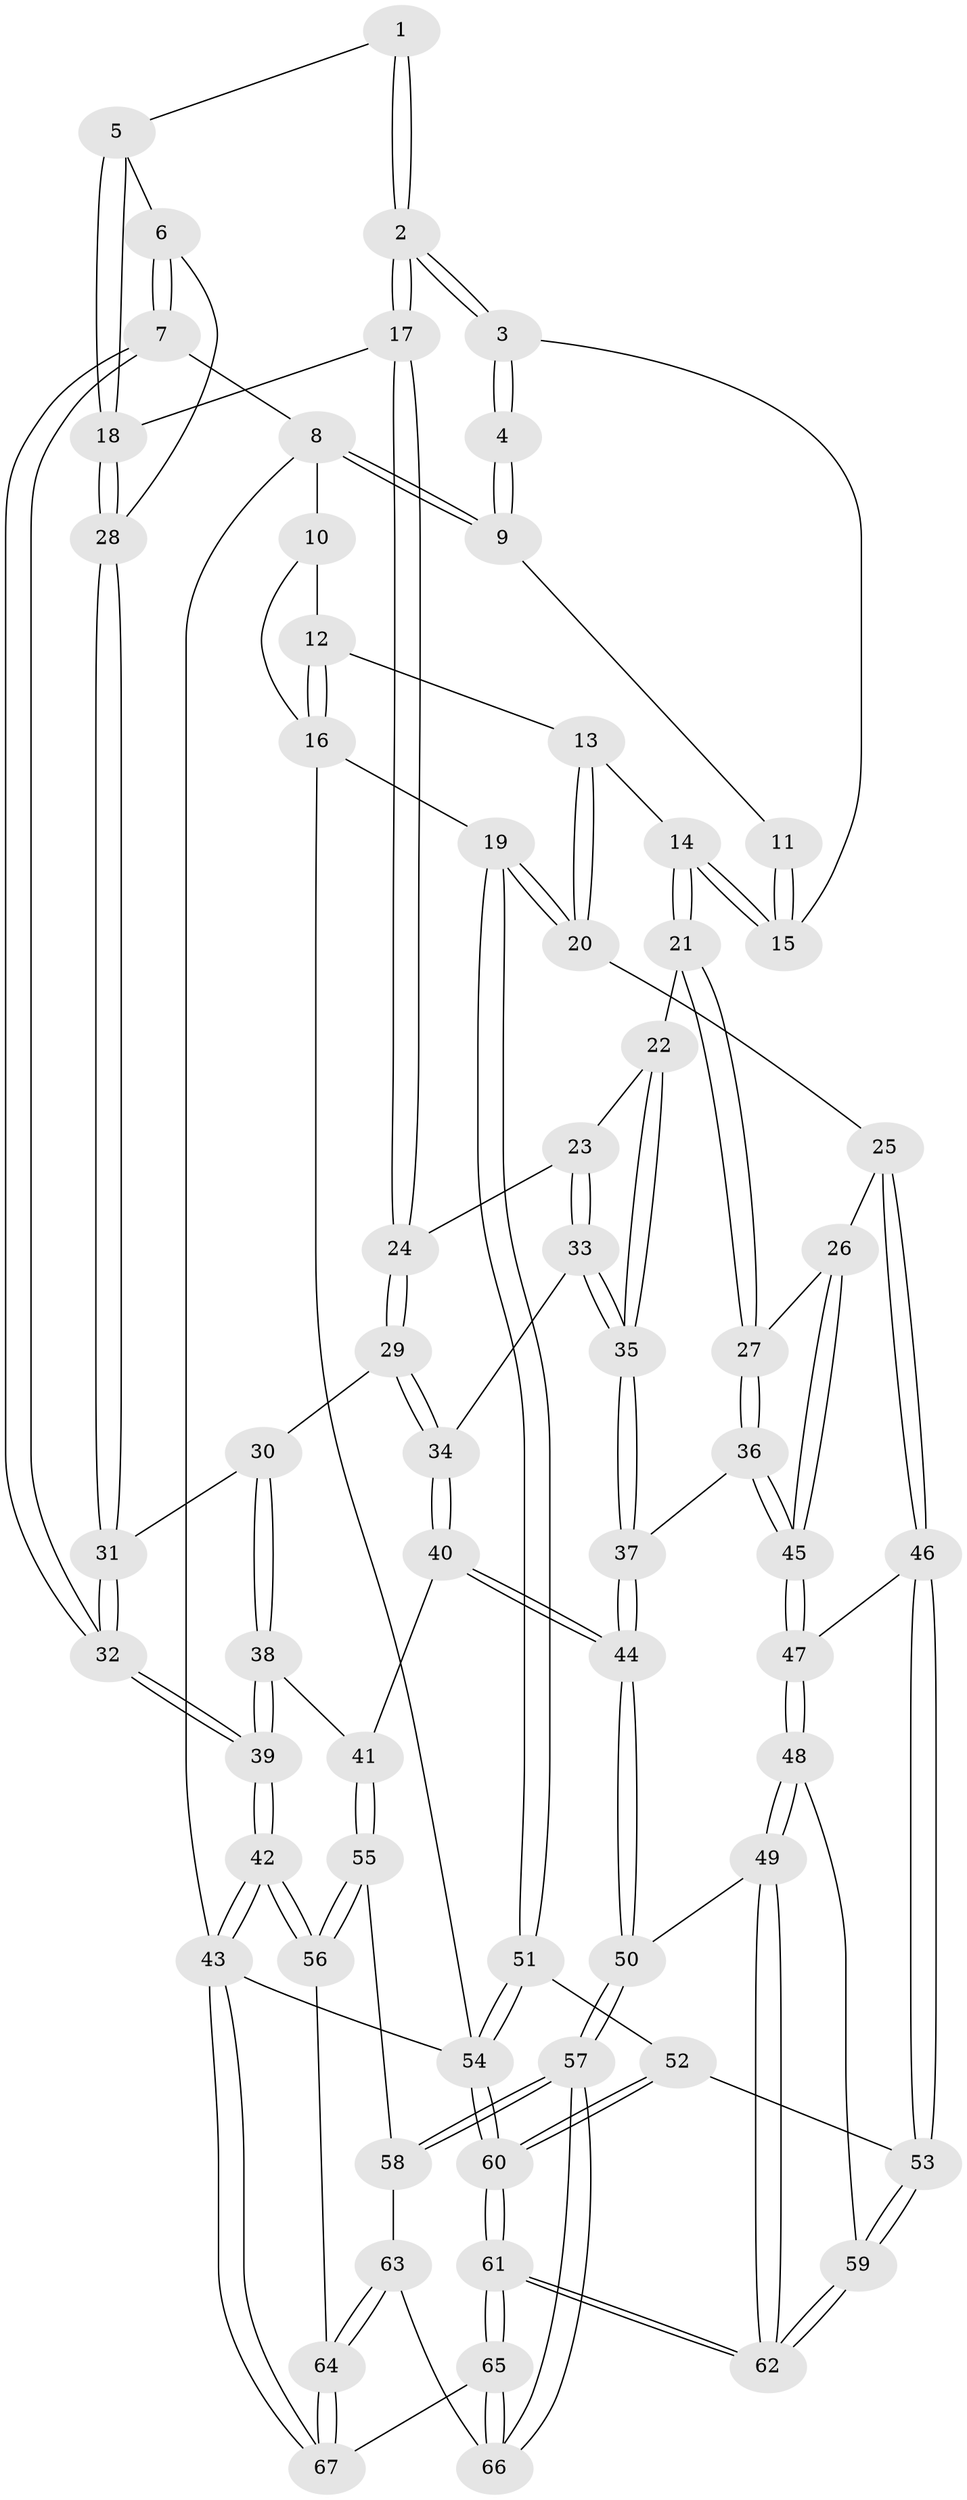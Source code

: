 // coarse degree distribution, {3: 0.23076923076923078, 4: 0.2692307692307692, 5: 0.3076923076923077, 7: 0.07692307692307693, 2: 0.07692307692307693, 6: 0.038461538461538464}
// Generated by graph-tools (version 1.1) at 2025/21/03/04/25 18:21:18]
// undirected, 67 vertices, 164 edges
graph export_dot {
graph [start="1"]
  node [color=gray90,style=filled];
  1 [pos="+0.20563092685488749+0.13905525940032804"];
  2 [pos="+0.4775559102831901+0.17786143174061747"];
  3 [pos="+0.5435679086003973+0.10569386157038488"];
  4 [pos="+0.162358284301862+0.044059861774433974"];
  5 [pos="+0.18076182704750726+0.21453330787788735"];
  6 [pos="+0.08588040223363451+0.27582480613397947"];
  7 [pos="+0+0.11840726708709495"];
  8 [pos="+0+0"];
  9 [pos="+0+0"];
  10 [pos="+0.8099981224410879+0"];
  11 [pos="+0.5609411073941094+0"];
  12 [pos="+0.8778319272896399+0.1437786072563714"];
  13 [pos="+0.7878216675785056+0.20494699909088168"];
  14 [pos="+0.6529752622765186+0.1820596247289834"];
  15 [pos="+0.5488211691148664+0.10140746854176634"];
  16 [pos="+1+0"];
  17 [pos="+0.41353681545474685+0.283454594910598"];
  18 [pos="+0.3866577965144433+0.2851538650461896"];
  19 [pos="+1+0.48138384667716067"];
  20 [pos="+1+0.47941492019482057"];
  21 [pos="+0.6799316745594326+0.4062207833663959"];
  22 [pos="+0.474363659082375+0.46609074298304126"];
  23 [pos="+0.4404641317690843+0.40690417616999136"];
  24 [pos="+0.4150163600292992+0.3345465192219695"];
  25 [pos="+0.966198486082147+0.5028585444282957"];
  26 [pos="+0.7817934979505272+0.5197548731301339"];
  27 [pos="+0.7396434083502977+0.49849222761678447"];
  28 [pos="+0.15115658049984423+0.3659387731784366"];
  29 [pos="+0.20215343448104198+0.5109024228404472"];
  30 [pos="+0.16779788010210936+0.4993440967833276"];
  31 [pos="+0.15366759654884476+0.482905081972745"];
  32 [pos="+0+0.5009038632307544"];
  33 [pos="+0.2931764691323325+0.5346584629273533"];
  34 [pos="+0.24157219169312216+0.5462787912342518"];
  35 [pos="+0.4871874973244032+0.5627753415576074"];
  36 [pos="+0.5258605404941151+0.5870829963738111"];
  37 [pos="+0.4964712305729904+0.5872149199860665"];
  38 [pos="+0.07296440230214918+0.695240965749165"];
  39 [pos="+0+0.6978134513158248"];
  40 [pos="+0.27893640613206583+0.6474583017156761"];
  41 [pos="+0.14754954973267775+0.7474676483413352"];
  42 [pos="+0+1"];
  43 [pos="+0+1"];
  44 [pos="+0.4321001276443353+0.723734777222389"];
  45 [pos="+0.7061314461096928+0.703513545037253"];
  46 [pos="+0.8416308341559894+0.757098550919003"];
  47 [pos="+0.7099691667181839+0.7437503683973005"];
  48 [pos="+0.6824138708634966+0.7822451214884565"];
  49 [pos="+0.6552845864197893+0.814722496730524"];
  50 [pos="+0.43720147921105684+0.7570488702904539"];
  51 [pos="+1+0.8664800285179431"];
  52 [pos="+0.896920509637594+0.8099440089695267"];
  53 [pos="+0.8697692719015291+0.7958515407164113"];
  54 [pos="+1+1"];
  55 [pos="+0.16345248805518336+0.7951163053414185"];
  56 [pos="+0.11339479618590709+0.8902787741077157"];
  57 [pos="+0.39715092556683385+0.8351776530446302"];
  58 [pos="+0.2562290420114028+0.8285632320572555"];
  59 [pos="+0.8205836544014519+0.8569003615223694"];
  60 [pos="+0.7746118088892145+1"];
  61 [pos="+0.7146929136222571+1"];
  62 [pos="+0.7088760010469253+1"];
  63 [pos="+0.2202093512081639+0.9383646287572327"];
  64 [pos="+0.20953759358383478+0.9553074561614354"];
  65 [pos="+0.44347612639486006+1"];
  66 [pos="+0.3986874166960147+0.8589871528940168"];
  67 [pos="+0.3251335709235297+1"];
  1 -- 2;
  1 -- 2;
  1 -- 5;
  2 -- 3;
  2 -- 3;
  2 -- 17;
  2 -- 17;
  3 -- 4;
  3 -- 4;
  3 -- 15;
  4 -- 9;
  4 -- 9;
  5 -- 6;
  5 -- 18;
  5 -- 18;
  6 -- 7;
  6 -- 7;
  6 -- 28;
  7 -- 8;
  7 -- 32;
  7 -- 32;
  8 -- 9;
  8 -- 9;
  8 -- 10;
  8 -- 43;
  9 -- 11;
  10 -- 12;
  10 -- 16;
  11 -- 15;
  11 -- 15;
  12 -- 13;
  12 -- 16;
  12 -- 16;
  13 -- 14;
  13 -- 20;
  13 -- 20;
  14 -- 15;
  14 -- 15;
  14 -- 21;
  14 -- 21;
  16 -- 19;
  16 -- 54;
  17 -- 18;
  17 -- 24;
  17 -- 24;
  18 -- 28;
  18 -- 28;
  19 -- 20;
  19 -- 20;
  19 -- 51;
  19 -- 51;
  20 -- 25;
  21 -- 22;
  21 -- 27;
  21 -- 27;
  22 -- 23;
  22 -- 35;
  22 -- 35;
  23 -- 24;
  23 -- 33;
  23 -- 33;
  24 -- 29;
  24 -- 29;
  25 -- 26;
  25 -- 46;
  25 -- 46;
  26 -- 27;
  26 -- 45;
  26 -- 45;
  27 -- 36;
  27 -- 36;
  28 -- 31;
  28 -- 31;
  29 -- 30;
  29 -- 34;
  29 -- 34;
  30 -- 31;
  30 -- 38;
  30 -- 38;
  31 -- 32;
  31 -- 32;
  32 -- 39;
  32 -- 39;
  33 -- 34;
  33 -- 35;
  33 -- 35;
  34 -- 40;
  34 -- 40;
  35 -- 37;
  35 -- 37;
  36 -- 37;
  36 -- 45;
  36 -- 45;
  37 -- 44;
  37 -- 44;
  38 -- 39;
  38 -- 39;
  38 -- 41;
  39 -- 42;
  39 -- 42;
  40 -- 41;
  40 -- 44;
  40 -- 44;
  41 -- 55;
  41 -- 55;
  42 -- 43;
  42 -- 43;
  42 -- 56;
  42 -- 56;
  43 -- 67;
  43 -- 67;
  43 -- 54;
  44 -- 50;
  44 -- 50;
  45 -- 47;
  45 -- 47;
  46 -- 47;
  46 -- 53;
  46 -- 53;
  47 -- 48;
  47 -- 48;
  48 -- 49;
  48 -- 49;
  48 -- 59;
  49 -- 50;
  49 -- 62;
  49 -- 62;
  50 -- 57;
  50 -- 57;
  51 -- 52;
  51 -- 54;
  51 -- 54;
  52 -- 53;
  52 -- 60;
  52 -- 60;
  53 -- 59;
  53 -- 59;
  54 -- 60;
  54 -- 60;
  55 -- 56;
  55 -- 56;
  55 -- 58;
  56 -- 64;
  57 -- 58;
  57 -- 58;
  57 -- 66;
  57 -- 66;
  58 -- 63;
  59 -- 62;
  59 -- 62;
  60 -- 61;
  60 -- 61;
  61 -- 62;
  61 -- 62;
  61 -- 65;
  61 -- 65;
  63 -- 64;
  63 -- 64;
  63 -- 66;
  64 -- 67;
  64 -- 67;
  65 -- 66;
  65 -- 66;
  65 -- 67;
}
